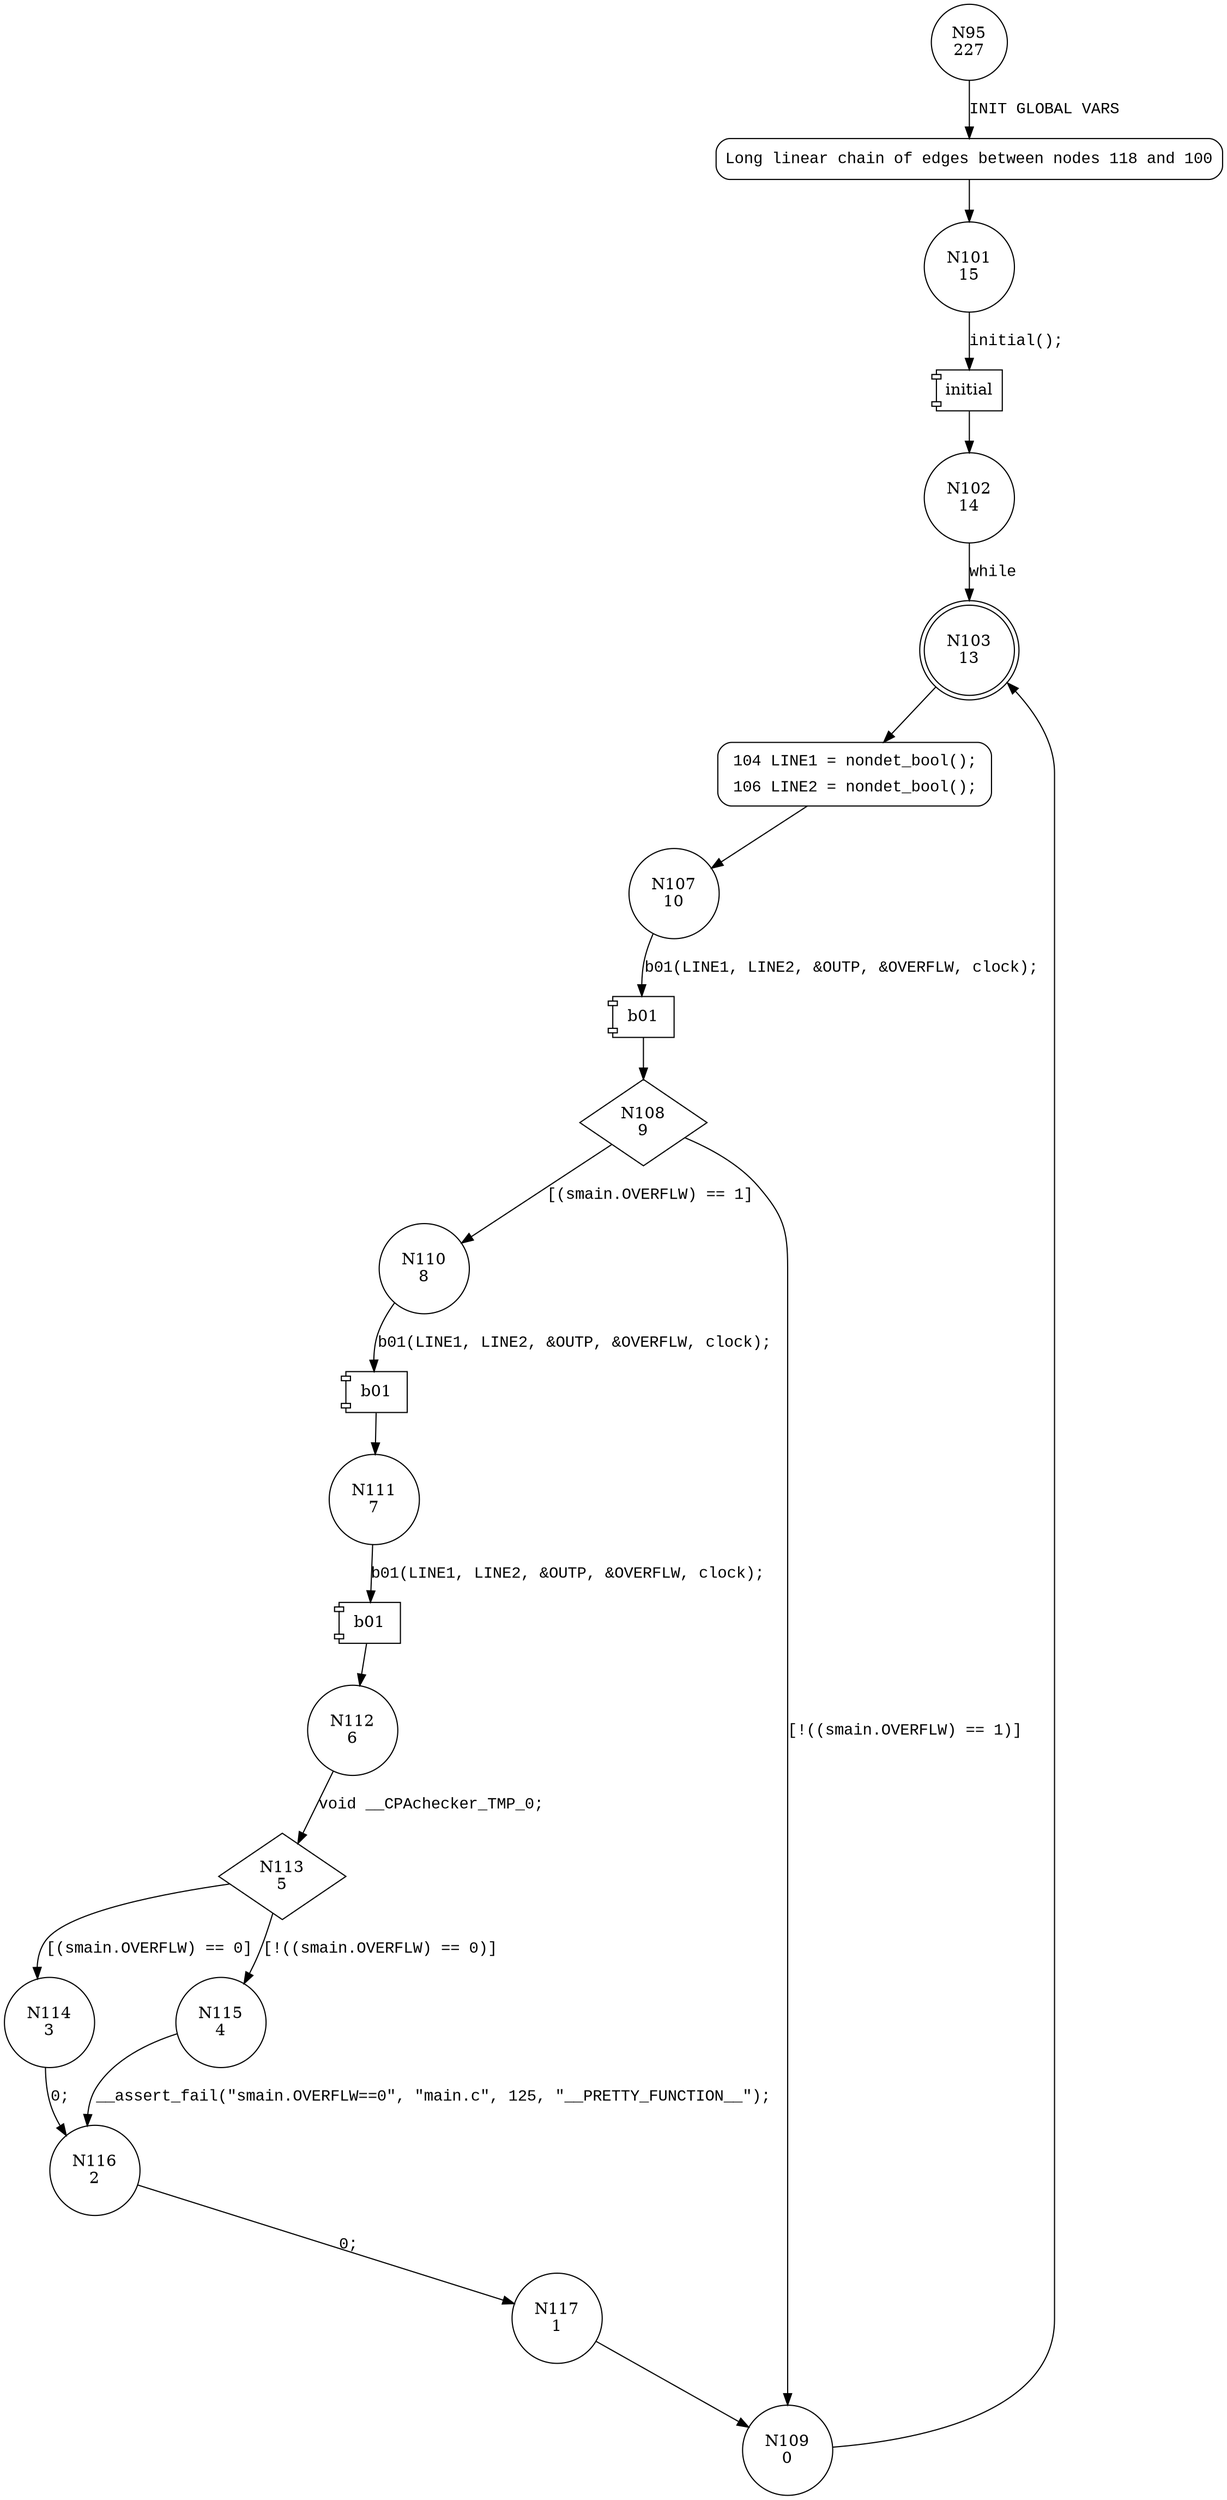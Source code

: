 digraph main {
95 [shape="circle" label="N95\n227"]
118 [shape="circle" label="N118\n226"]
101 [shape="circle" label="N101\n15"]
102 [shape="circle" label="N102\n14"]
103 [shape="doublecircle" label="N103\n13"]
104 [shape="circle" label="N104\n12"]
107 [shape="circle" label="N107\n10"]
108 [shape="diamond" label="N108\n9"]
110 [shape="circle" label="N110\n8"]
109 [shape="circle" label="N109\n0"]
111 [shape="circle" label="N111\n7"]
112 [shape="circle" label="N112\n6"]
113 [shape="diamond" label="N113\n5"]
114 [shape="circle" label="N114\n3"]
115 [shape="circle" label="N115\n4"]
116 [shape="circle" label="N116\n2"]
117 [shape="circle" label="N117\n1"]
118 [style="filled,bold" penwidth="1" fillcolor="white" fontname="Courier New" shape="Mrecord" label="Long linear chain of edges between nodes 118 and 100"]
118 -> 101[label=""]
104 [style="filled,bold" penwidth="1" fillcolor="white" fontname="Courier New" shape="Mrecord" label=<<table border="0" cellborder="0" cellpadding="3" bgcolor="white"><tr><td align="right">104</td><td align="left">LINE1 = nondet_bool();</td></tr><tr><td align="right">106</td><td align="left">LINE2 = nondet_bool();</td></tr></table>>]
104 -> 107[label=""]
95 -> 118 [label="INIT GLOBAL VARS" fontname="Courier New"]
100001 [shape="component" label="initial"]
101 -> 100001 [label="initial();" fontname="Courier New"]
100001 -> 102 [label="" fontname="Courier New"]
103 -> 104 [label="" fontname="Courier New"]
100002 [shape="component" label="b01"]
107 -> 100002 [label="b01(LINE1, LINE2, &OUTP, &OVERFLW, clock);" fontname="Courier New"]
100002 -> 108 [label="" fontname="Courier New"]
108 -> 110 [label="[(smain.OVERFLW) == 1]" fontname="Courier New"]
108 -> 109 [label="[!((smain.OVERFLW) == 1)]" fontname="Courier New"]
109 -> 103 [label="" fontname="Courier New"]
100003 [shape="component" label="b01"]
110 -> 100003 [label="b01(LINE1, LINE2, &OUTP, &OVERFLW, clock);" fontname="Courier New"]
100003 -> 111 [label="" fontname="Courier New"]
100004 [shape="component" label="b01"]
111 -> 100004 [label="b01(LINE1, LINE2, &OUTP, &OVERFLW, clock);" fontname="Courier New"]
100004 -> 112 [label="" fontname="Courier New"]
113 -> 114 [label="[(smain.OVERFLW) == 0]" fontname="Courier New"]
113 -> 115 [label="[!((smain.OVERFLW) == 0)]" fontname="Courier New"]
116 -> 117 [label="0;" fontname="Courier New"]
114 -> 116 [label="0;" fontname="Courier New"]
102 -> 103 [label="while" fontname="Courier New"]
112 -> 113 [label="void __CPAchecker_TMP_0;" fontname="Courier New"]
115 -> 116 [label="__assert_fail(\"smain.OVERFLW==0\", \"main.c\", 125, \"__PRETTY_FUNCTION__\");" fontname="Courier New"]
117 -> 109 [label="" fontname="Courier New"]
}